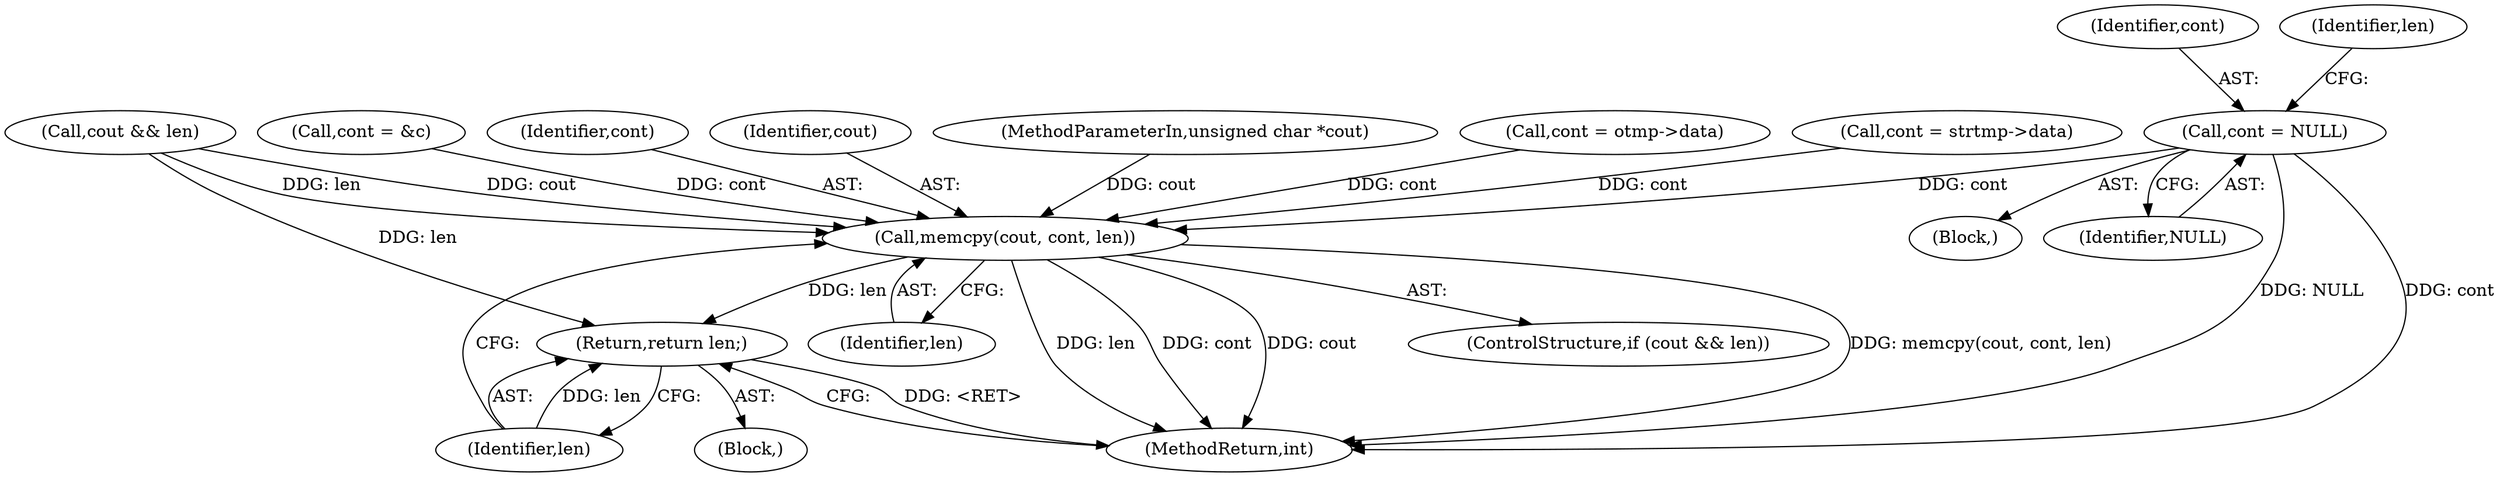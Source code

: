 digraph "0_openssl_f5da52e308a6aeea6d5f3df98c4da295d7e9cc27_1@pointer" {
"1000243" [label="(Call,cont = NULL)"];
"1000404" [label="(Call,memcpy(cout, cont, len))"];
"1000408" [label="(Return,return len;)"];
"1000389" [label="(Call,cont = strtmp->data)"];
"1000400" [label="(ControlStructure,if (cout && len))"];
"1000231" [label="(Call,cont = otmp->data)"];
"1000113" [label="(Block,)"];
"1000410" [label="(MethodReturn,int)"];
"1000244" [label="(Identifier,cont)"];
"1000401" [label="(Call,cout && len)"];
"1000302" [label="(Call,cont = &c)"];
"1000406" [label="(Identifier,cont)"];
"1000408" [label="(Return,return len;)"];
"1000247" [label="(Identifier,len)"];
"1000245" [label="(Identifier,NULL)"];
"1000405" [label="(Identifier,cout)"];
"1000110" [label="(MethodParameterIn,unsigned char *cout)"];
"1000223" [label="(Block,)"];
"1000407" [label="(Identifier,len)"];
"1000409" [label="(Identifier,len)"];
"1000243" [label="(Call,cont = NULL)"];
"1000404" [label="(Call,memcpy(cout, cont, len))"];
"1000243" -> "1000223"  [label="AST: "];
"1000243" -> "1000245"  [label="CFG: "];
"1000244" -> "1000243"  [label="AST: "];
"1000245" -> "1000243"  [label="AST: "];
"1000247" -> "1000243"  [label="CFG: "];
"1000243" -> "1000410"  [label="DDG: cont"];
"1000243" -> "1000410"  [label="DDG: NULL"];
"1000243" -> "1000404"  [label="DDG: cont"];
"1000404" -> "1000400"  [label="AST: "];
"1000404" -> "1000407"  [label="CFG: "];
"1000405" -> "1000404"  [label="AST: "];
"1000406" -> "1000404"  [label="AST: "];
"1000407" -> "1000404"  [label="AST: "];
"1000409" -> "1000404"  [label="CFG: "];
"1000404" -> "1000410"  [label="DDG: cout"];
"1000404" -> "1000410"  [label="DDG: memcpy(cout, cont, len)"];
"1000404" -> "1000410"  [label="DDG: len"];
"1000404" -> "1000410"  [label="DDG: cont"];
"1000401" -> "1000404"  [label="DDG: cout"];
"1000401" -> "1000404"  [label="DDG: len"];
"1000110" -> "1000404"  [label="DDG: cout"];
"1000302" -> "1000404"  [label="DDG: cont"];
"1000231" -> "1000404"  [label="DDG: cont"];
"1000389" -> "1000404"  [label="DDG: cont"];
"1000404" -> "1000408"  [label="DDG: len"];
"1000408" -> "1000113"  [label="AST: "];
"1000408" -> "1000409"  [label="CFG: "];
"1000409" -> "1000408"  [label="AST: "];
"1000410" -> "1000408"  [label="CFG: "];
"1000408" -> "1000410"  [label="DDG: <RET>"];
"1000409" -> "1000408"  [label="DDG: len"];
"1000401" -> "1000408"  [label="DDG: len"];
}
